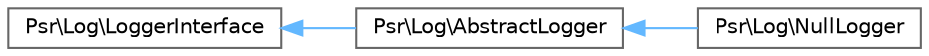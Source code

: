 digraph "Graphical Class Hierarchy"
{
 // LATEX_PDF_SIZE
  bgcolor="transparent";
  edge [fontname=Helvetica,fontsize=10,labelfontname=Helvetica,labelfontsize=10];
  node [fontname=Helvetica,fontsize=10,shape=box,height=0.2,width=0.4];
  rankdir="LR";
  Node0 [id="Node000000",label="Psr\\Log\\LoggerInterface",height=0.2,width=0.4,color="grey40", fillcolor="white", style="filled",URL="$interfacePsr_1_1Log_1_1LoggerInterface.html",tooltip=" "];
  Node0 -> Node1 [id="edge201_Node000000_Node000001",dir="back",color="steelblue1",style="solid",tooltip=" "];
  Node1 [id="Node000001",label="Psr\\Log\\AbstractLogger",height=0.2,width=0.4,color="grey40", fillcolor="white", style="filled",URL="$classPsr_1_1Log_1_1AbstractLogger.html",tooltip=" "];
  Node1 -> Node2 [id="edge202_Node000001_Node000002",dir="back",color="steelblue1",style="solid",tooltip=" "];
  Node2 [id="Node000002",label="Psr\\Log\\NullLogger",height=0.2,width=0.4,color="grey40", fillcolor="white", style="filled",URL="$classPsr_1_1Log_1_1NullLogger.html",tooltip=" "];
}
